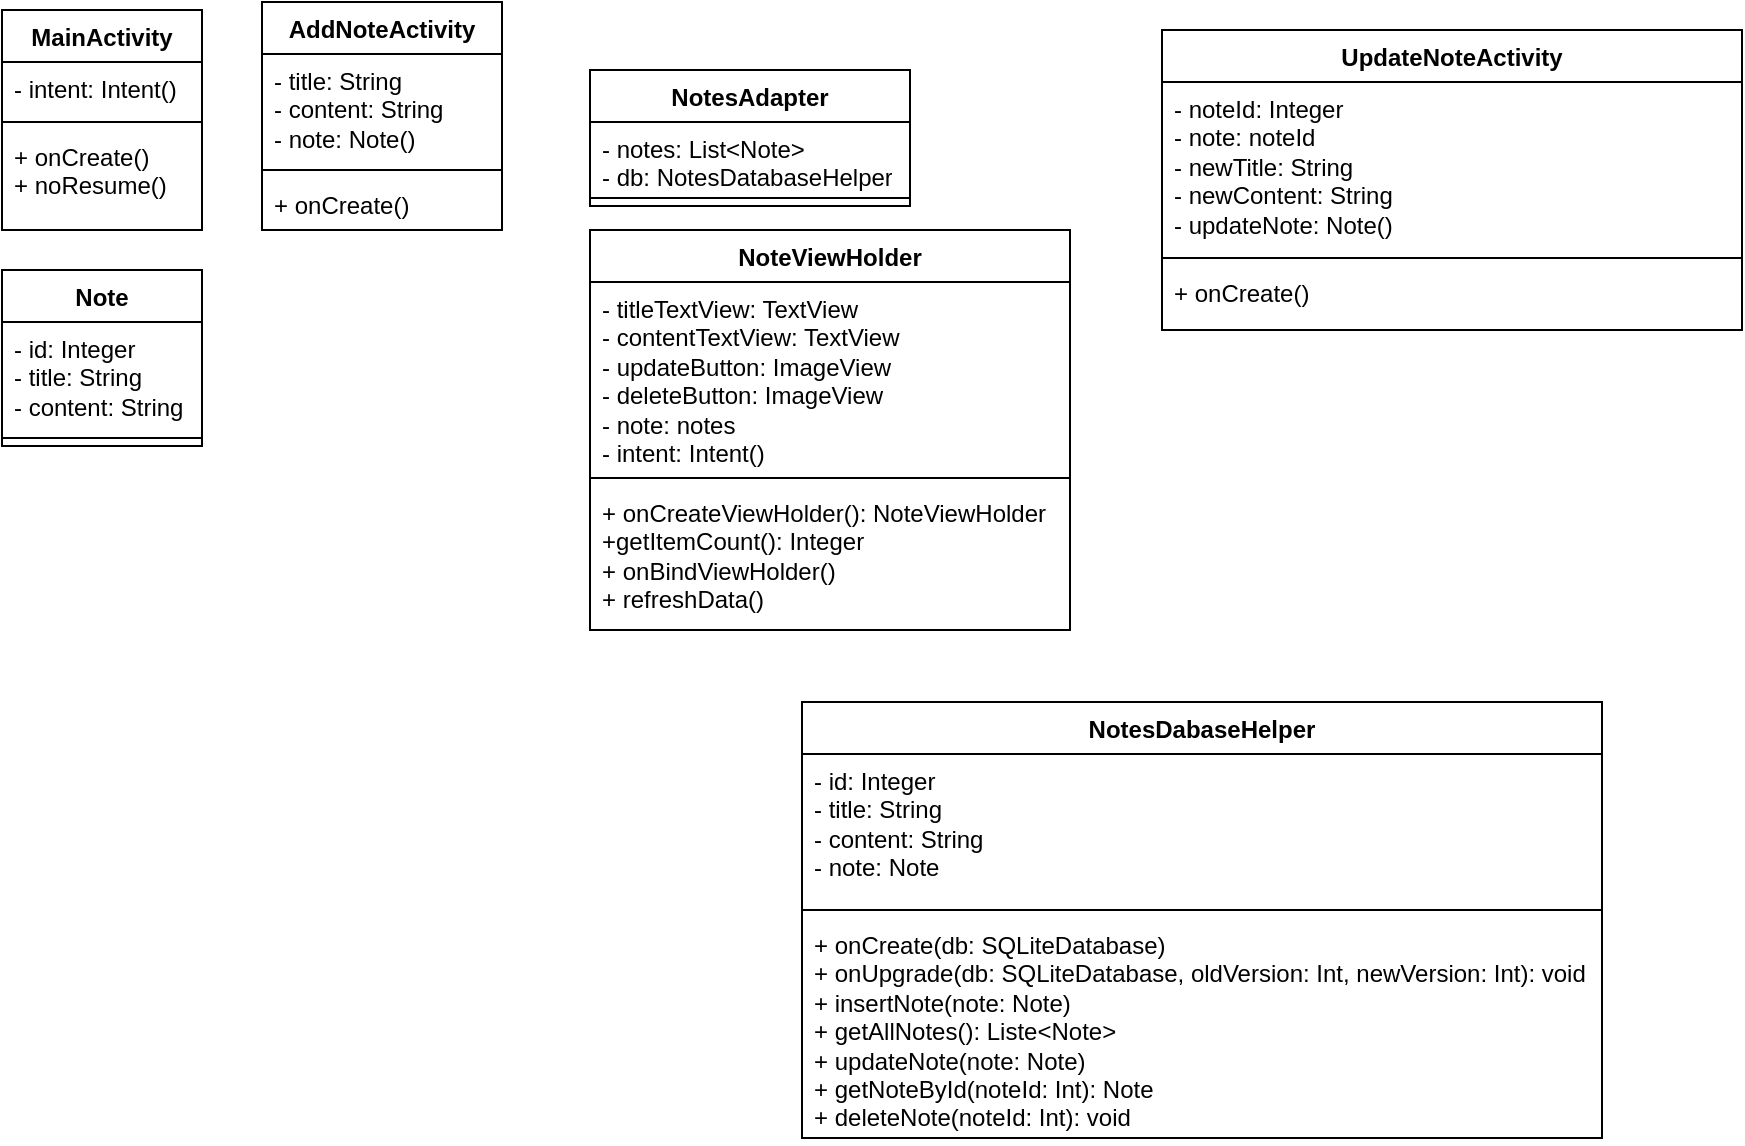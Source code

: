 <mxfile version="22.0.4" type="github">
  <diagram name="Page-1" id="-7hD9rePumE9ij8ewovR">
    <mxGraphModel dx="938" dy="518" grid="1" gridSize="10" guides="1" tooltips="1" connect="1" arrows="1" fold="1" page="1" pageScale="1" pageWidth="980" pageHeight="1390" math="0" shadow="0">
      <root>
        <mxCell id="0" />
        <mxCell id="1" parent="0" />
        <mxCell id="kTAOLOgpJqZppOdSPq5O-1" value="MainActivity" style="swimlane;fontStyle=1;align=center;verticalAlign=top;childLayout=stackLayout;horizontal=1;startSize=26;horizontalStack=0;resizeParent=1;resizeParentMax=0;resizeLast=0;collapsible=1;marginBottom=0;whiteSpace=wrap;html=1;" vertex="1" parent="1">
          <mxGeometry x="40" y="44" width="100" height="110" as="geometry" />
        </mxCell>
        <mxCell id="kTAOLOgpJqZppOdSPq5O-2" value="- intent: Intent()" style="text;strokeColor=none;fillColor=none;align=left;verticalAlign=top;spacingLeft=4;spacingRight=4;overflow=hidden;rotatable=0;points=[[0,0.5],[1,0.5]];portConstraint=eastwest;whiteSpace=wrap;html=1;" vertex="1" parent="kTAOLOgpJqZppOdSPq5O-1">
          <mxGeometry y="26" width="100" height="26" as="geometry" />
        </mxCell>
        <mxCell id="kTAOLOgpJqZppOdSPq5O-3" value="" style="line;strokeWidth=1;fillColor=none;align=left;verticalAlign=middle;spacingTop=-1;spacingLeft=3;spacingRight=3;rotatable=0;labelPosition=right;points=[];portConstraint=eastwest;strokeColor=inherit;" vertex="1" parent="kTAOLOgpJqZppOdSPq5O-1">
          <mxGeometry y="52" width="100" height="8" as="geometry" />
        </mxCell>
        <mxCell id="kTAOLOgpJqZppOdSPq5O-4" value="+ onCreate()&lt;br&gt;+ noResume()" style="text;strokeColor=none;fillColor=none;align=left;verticalAlign=top;spacingLeft=4;spacingRight=4;overflow=hidden;rotatable=0;points=[[0,0.5],[1,0.5]];portConstraint=eastwest;whiteSpace=wrap;html=1;" vertex="1" parent="kTAOLOgpJqZppOdSPq5O-1">
          <mxGeometry y="60" width="100" height="50" as="geometry" />
        </mxCell>
        <mxCell id="kTAOLOgpJqZppOdSPq5O-5" value="Note" style="swimlane;fontStyle=1;align=center;verticalAlign=top;childLayout=stackLayout;horizontal=1;startSize=26;horizontalStack=0;resizeParent=1;resizeParentMax=0;resizeLast=0;collapsible=1;marginBottom=0;whiteSpace=wrap;html=1;" vertex="1" parent="1">
          <mxGeometry x="40" y="174" width="100" height="88" as="geometry" />
        </mxCell>
        <mxCell id="kTAOLOgpJqZppOdSPq5O-6" value="- id: Integer&lt;br&gt;- title: String&lt;br&gt;- content: String" style="text;strokeColor=none;fillColor=none;align=left;verticalAlign=top;spacingLeft=4;spacingRight=4;overflow=hidden;rotatable=0;points=[[0,0.5],[1,0.5]];portConstraint=eastwest;whiteSpace=wrap;html=1;" vertex="1" parent="kTAOLOgpJqZppOdSPq5O-5">
          <mxGeometry y="26" width="100" height="54" as="geometry" />
        </mxCell>
        <mxCell id="kTAOLOgpJqZppOdSPq5O-7" value="" style="line;strokeWidth=1;fillColor=none;align=left;verticalAlign=middle;spacingTop=-1;spacingLeft=3;spacingRight=3;rotatable=0;labelPosition=right;points=[];portConstraint=eastwest;strokeColor=inherit;" vertex="1" parent="kTAOLOgpJqZppOdSPq5O-5">
          <mxGeometry y="80" width="100" height="8" as="geometry" />
        </mxCell>
        <mxCell id="kTAOLOgpJqZppOdSPq5O-9" value="AddNoteActivity" style="swimlane;fontStyle=1;align=center;verticalAlign=top;childLayout=stackLayout;horizontal=1;startSize=26;horizontalStack=0;resizeParent=1;resizeParentMax=0;resizeLast=0;collapsible=1;marginBottom=0;whiteSpace=wrap;html=1;" vertex="1" parent="1">
          <mxGeometry x="170" y="40" width="120" height="114" as="geometry" />
        </mxCell>
        <mxCell id="kTAOLOgpJqZppOdSPq5O-10" value="- title: String&lt;br&gt;- content: String&lt;br&gt;- note: Note()" style="text;strokeColor=none;fillColor=none;align=left;verticalAlign=top;spacingLeft=4;spacingRight=4;overflow=hidden;rotatable=0;points=[[0,0.5],[1,0.5]];portConstraint=eastwest;whiteSpace=wrap;html=1;" vertex="1" parent="kTAOLOgpJqZppOdSPq5O-9">
          <mxGeometry y="26" width="120" height="54" as="geometry" />
        </mxCell>
        <mxCell id="kTAOLOgpJqZppOdSPq5O-11" value="" style="line;strokeWidth=1;fillColor=none;align=left;verticalAlign=middle;spacingTop=-1;spacingLeft=3;spacingRight=3;rotatable=0;labelPosition=right;points=[];portConstraint=eastwest;strokeColor=inherit;" vertex="1" parent="kTAOLOgpJqZppOdSPq5O-9">
          <mxGeometry y="80" width="120" height="8" as="geometry" />
        </mxCell>
        <mxCell id="kTAOLOgpJqZppOdSPq5O-12" value="+ onCreate()" style="text;strokeColor=none;fillColor=none;align=left;verticalAlign=top;spacingLeft=4;spacingRight=4;overflow=hidden;rotatable=0;points=[[0,0.5],[1,0.5]];portConstraint=eastwest;whiteSpace=wrap;html=1;" vertex="1" parent="kTAOLOgpJqZppOdSPq5O-9">
          <mxGeometry y="88" width="120" height="26" as="geometry" />
        </mxCell>
        <mxCell id="kTAOLOgpJqZppOdSPq5O-13" value="NotesAdapter" style="swimlane;fontStyle=1;align=center;verticalAlign=top;childLayout=stackLayout;horizontal=1;startSize=26;horizontalStack=0;resizeParent=1;resizeParentMax=0;resizeLast=0;collapsible=1;marginBottom=0;whiteSpace=wrap;html=1;" vertex="1" parent="1">
          <mxGeometry x="334" y="74" width="160" height="68" as="geometry" />
        </mxCell>
        <mxCell id="kTAOLOgpJqZppOdSPq5O-14" value="- notes: List&amp;lt;Note&amp;gt;&lt;br&gt;- db: NotesDatabaseHelper" style="text;strokeColor=none;fillColor=none;align=left;verticalAlign=top;spacingLeft=4;spacingRight=4;overflow=hidden;rotatable=0;points=[[0,0.5],[1,0.5]];portConstraint=eastwest;whiteSpace=wrap;html=1;" vertex="1" parent="kTAOLOgpJqZppOdSPq5O-13">
          <mxGeometry y="26" width="160" height="34" as="geometry" />
        </mxCell>
        <mxCell id="kTAOLOgpJqZppOdSPq5O-15" value="" style="line;strokeWidth=1;fillColor=none;align=left;verticalAlign=middle;spacingTop=-1;spacingLeft=3;spacingRight=3;rotatable=0;labelPosition=right;points=[];portConstraint=eastwest;strokeColor=inherit;" vertex="1" parent="kTAOLOgpJqZppOdSPq5O-13">
          <mxGeometry y="60" width="160" height="8" as="geometry" />
        </mxCell>
        <mxCell id="kTAOLOgpJqZppOdSPq5O-17" value="NoteViewHolder" style="swimlane;fontStyle=1;align=center;verticalAlign=top;childLayout=stackLayout;horizontal=1;startSize=26;horizontalStack=0;resizeParent=1;resizeParentMax=0;resizeLast=0;collapsible=1;marginBottom=0;whiteSpace=wrap;html=1;" vertex="1" parent="1">
          <mxGeometry x="334" y="154" width="240" height="200" as="geometry" />
        </mxCell>
        <mxCell id="kTAOLOgpJqZppOdSPq5O-18" value="- titleTextView: TextView&lt;br&gt;- contentTextView: TextView&lt;br&gt;- updateButton: ImageView&lt;br&gt;- deleteButton: ImageView&lt;br&gt;- note: notes&lt;br&gt;- intent: Intent()" style="text;strokeColor=none;fillColor=none;align=left;verticalAlign=top;spacingLeft=4;spacingRight=4;overflow=hidden;rotatable=0;points=[[0,0.5],[1,0.5]];portConstraint=eastwest;whiteSpace=wrap;html=1;" vertex="1" parent="kTAOLOgpJqZppOdSPq5O-17">
          <mxGeometry y="26" width="240" height="94" as="geometry" />
        </mxCell>
        <mxCell id="kTAOLOgpJqZppOdSPq5O-19" value="" style="line;strokeWidth=1;fillColor=none;align=left;verticalAlign=middle;spacingTop=-1;spacingLeft=3;spacingRight=3;rotatable=0;labelPosition=right;points=[];portConstraint=eastwest;strokeColor=inherit;" vertex="1" parent="kTAOLOgpJqZppOdSPq5O-17">
          <mxGeometry y="120" width="240" height="8" as="geometry" />
        </mxCell>
        <mxCell id="kTAOLOgpJqZppOdSPq5O-20" value="+ onCreateViewHolder(): NoteViewHolder&lt;br&gt;+getItemCount(): Integer&lt;br&gt;+ onBindViewHolder()&lt;br&gt;+ refreshData()" style="text;strokeColor=none;fillColor=none;align=left;verticalAlign=top;spacingLeft=4;spacingRight=4;overflow=hidden;rotatable=0;points=[[0,0.5],[1,0.5]];portConstraint=eastwest;whiteSpace=wrap;html=1;" vertex="1" parent="kTAOLOgpJqZppOdSPq5O-17">
          <mxGeometry y="128" width="240" height="72" as="geometry" />
        </mxCell>
        <mxCell id="kTAOLOgpJqZppOdSPq5O-21" value="UpdateNoteActivity" style="swimlane;fontStyle=1;align=center;verticalAlign=top;childLayout=stackLayout;horizontal=1;startSize=26;horizontalStack=0;resizeParent=1;resizeParentMax=0;resizeLast=0;collapsible=1;marginBottom=0;whiteSpace=wrap;html=1;" vertex="1" parent="1">
          <mxGeometry x="620" y="54" width="290" height="150" as="geometry" />
        </mxCell>
        <mxCell id="kTAOLOgpJqZppOdSPq5O-22" value="- noteId: Integer&lt;br&gt;- note: noteId&lt;br&gt;- newTitle: String&lt;br&gt;- newContent: String&lt;br&gt;- updateNote: Note()" style="text;strokeColor=none;fillColor=none;align=left;verticalAlign=top;spacingLeft=4;spacingRight=4;overflow=hidden;rotatable=0;points=[[0,0.5],[1,0.5]];portConstraint=eastwest;whiteSpace=wrap;html=1;" vertex="1" parent="kTAOLOgpJqZppOdSPq5O-21">
          <mxGeometry y="26" width="290" height="84" as="geometry" />
        </mxCell>
        <mxCell id="kTAOLOgpJqZppOdSPq5O-23" value="" style="line;strokeWidth=1;fillColor=none;align=left;verticalAlign=middle;spacingTop=-1;spacingLeft=3;spacingRight=3;rotatable=0;labelPosition=right;points=[];portConstraint=eastwest;strokeColor=inherit;" vertex="1" parent="kTAOLOgpJqZppOdSPq5O-21">
          <mxGeometry y="110" width="290" height="8" as="geometry" />
        </mxCell>
        <mxCell id="kTAOLOgpJqZppOdSPq5O-24" value="+ onCreate()" style="text;strokeColor=none;fillColor=none;align=left;verticalAlign=top;spacingLeft=4;spacingRight=4;overflow=hidden;rotatable=0;points=[[0,0.5],[1,0.5]];portConstraint=eastwest;whiteSpace=wrap;html=1;" vertex="1" parent="kTAOLOgpJqZppOdSPq5O-21">
          <mxGeometry y="118" width="290" height="32" as="geometry" />
        </mxCell>
        <mxCell id="kTAOLOgpJqZppOdSPq5O-25" value="NotesDabaseHelper" style="swimlane;fontStyle=1;align=center;verticalAlign=top;childLayout=stackLayout;horizontal=1;startSize=26;horizontalStack=0;resizeParent=1;resizeParentMax=0;resizeLast=0;collapsible=1;marginBottom=0;whiteSpace=wrap;html=1;" vertex="1" parent="1">
          <mxGeometry x="440" y="390" width="400" height="218" as="geometry" />
        </mxCell>
        <mxCell id="kTAOLOgpJqZppOdSPq5O-26" value="- id: Integer&lt;br&gt;- title: String&lt;br&gt;- content: String&lt;br&gt;- note: Note" style="text;strokeColor=none;fillColor=none;align=left;verticalAlign=top;spacingLeft=4;spacingRight=4;overflow=hidden;rotatable=0;points=[[0,0.5],[1,0.5]];portConstraint=eastwest;whiteSpace=wrap;html=1;" vertex="1" parent="kTAOLOgpJqZppOdSPq5O-25">
          <mxGeometry y="26" width="400" height="74" as="geometry" />
        </mxCell>
        <mxCell id="kTAOLOgpJqZppOdSPq5O-27" value="" style="line;strokeWidth=1;fillColor=none;align=left;verticalAlign=middle;spacingTop=-1;spacingLeft=3;spacingRight=3;rotatable=0;labelPosition=right;points=[];portConstraint=eastwest;strokeColor=inherit;" vertex="1" parent="kTAOLOgpJqZppOdSPq5O-25">
          <mxGeometry y="100" width="400" height="8" as="geometry" />
        </mxCell>
        <mxCell id="kTAOLOgpJqZppOdSPq5O-28" value="+ onCreate(db: SQLiteDatabase)&lt;br&gt;+ onUpgrade(db: SQLiteDatabase, oldVersion: Int, newVersion: Int): void&lt;br&gt;+ insertNote(note: Note)&amp;nbsp;&lt;br&gt;+ getAllNotes(): Liste&amp;lt;Note&amp;gt;&lt;br&gt;+ updateNote(note: Note)&lt;br&gt;+ getNoteById(noteId: Int): Note&lt;br&gt;+ deleteNote(noteId: Int): void" style="text;strokeColor=none;fillColor=none;align=left;verticalAlign=top;spacingLeft=4;spacingRight=4;overflow=hidden;rotatable=0;points=[[0,0.5],[1,0.5]];portConstraint=eastwest;whiteSpace=wrap;html=1;" vertex="1" parent="kTAOLOgpJqZppOdSPq5O-25">
          <mxGeometry y="108" width="400" height="110" as="geometry" />
        </mxCell>
      </root>
    </mxGraphModel>
  </diagram>
</mxfile>

